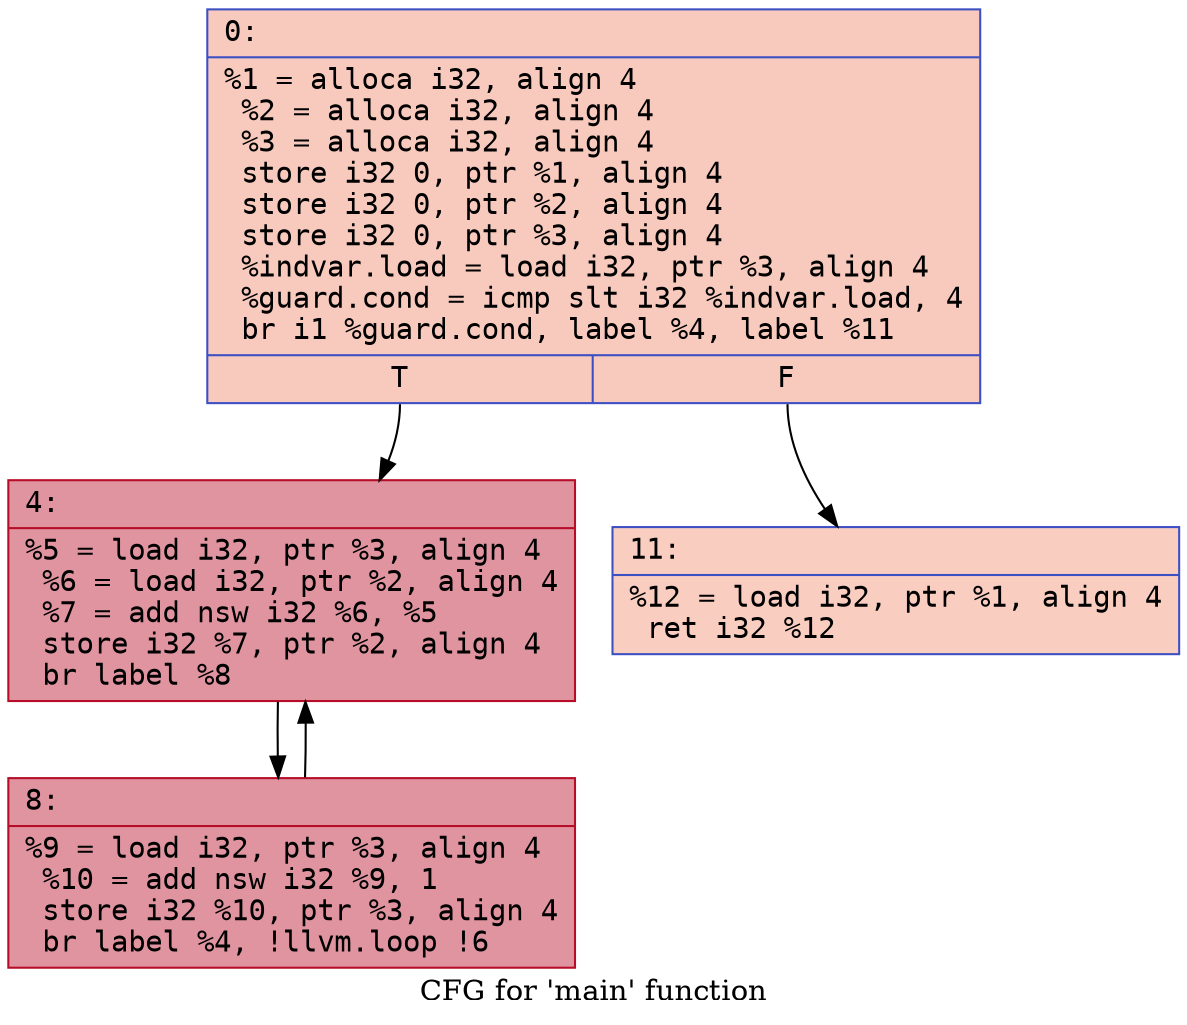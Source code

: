 digraph "CFG for 'main' function" {
	label="CFG for 'main' function";

	Node0x63c258f40200 [shape=record,color="#3d50c3ff", style=filled, fillcolor="#ef886b70" fontname="Courier",label="{0:\l|  %1 = alloca i32, align 4\l  %2 = alloca i32, align 4\l  %3 = alloca i32, align 4\l  store i32 0, ptr %1, align 4\l  store i32 0, ptr %2, align 4\l  store i32 0, ptr %3, align 4\l  %indvar.load = load i32, ptr %3, align 4\l  %guard.cond = icmp slt i32 %indvar.load, 4\l  br i1 %guard.cond, label %4, label %11\l|{<s0>T|<s1>F}}"];
	Node0x63c258f40200:s0 -> Node0x63c258f40320;
	Node0x63c258f40200:s1 -> Node0x63c258f42df0;
	Node0x63c258f40320 [shape=record,color="#b70d28ff", style=filled, fillcolor="#b70d2870" fontname="Courier",label="{4:\l|  %5 = load i32, ptr %3, align 4\l  %6 = load i32, ptr %2, align 4\l  %7 = add nsw i32 %6, %5\l  store i32 %7, ptr %2, align 4\l  br label %8\l}"];
	Node0x63c258f40320 -> Node0x63c258f43170;
	Node0x63c258f43170 [shape=record,color="#b70d28ff", style=filled, fillcolor="#b70d2870" fontname="Courier",label="{8:\l|  %9 = load i32, ptr %3, align 4\l  %10 = add nsw i32 %9, 1\l  store i32 %10, ptr %3, align 4\l  br label %4, !llvm.loop !6\l}"];
	Node0x63c258f43170 -> Node0x63c258f40320;
	Node0x63c258f42df0 [shape=record,color="#3d50c3ff", style=filled, fillcolor="#f2907270" fontname="Courier",label="{11:\l|  %12 = load i32, ptr %1, align 4\l  ret i32 %12\l}"];
}
